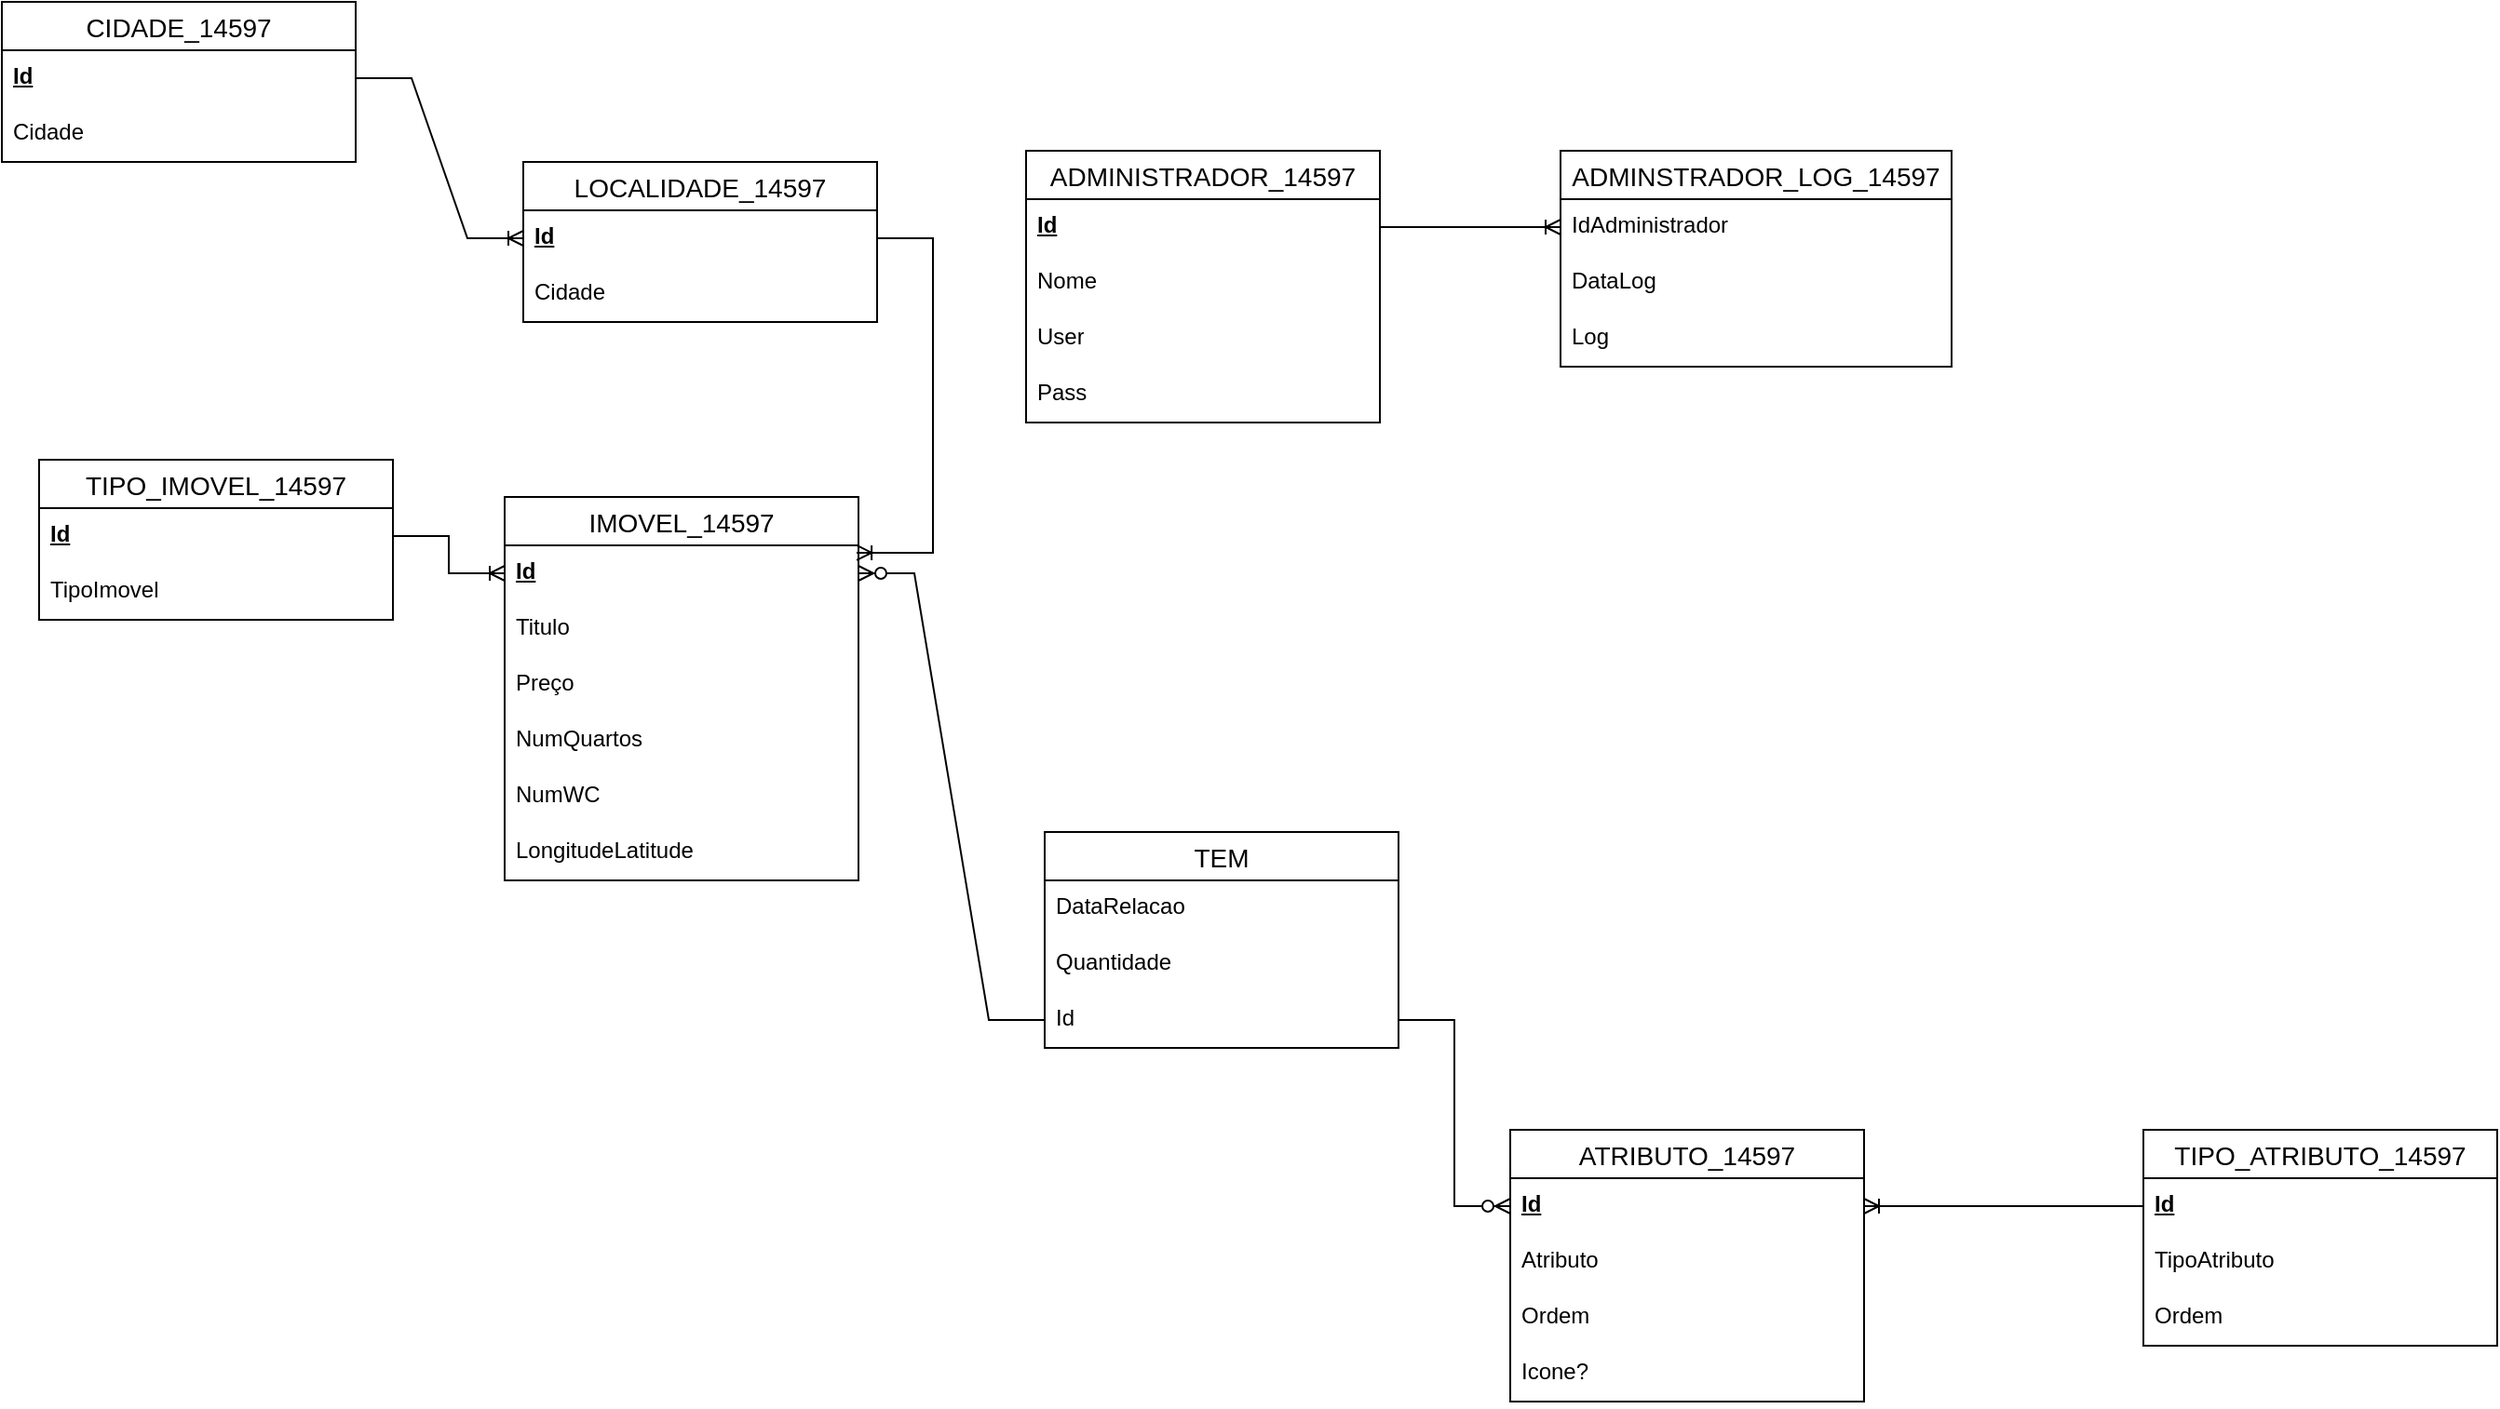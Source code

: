 <mxfile version="24.8.2">
  <diagram name="Página-1" id="MArlpE0CA9Tf1KEt9MGO">
    <mxGraphModel dx="2021" dy="750" grid="1" gridSize="10" guides="1" tooltips="1" connect="1" arrows="1" fold="1" page="1" pageScale="1" pageWidth="827" pageHeight="1169" math="0" shadow="0">
      <root>
        <mxCell id="0" />
        <mxCell id="1" parent="0" />
        <mxCell id="vB9ZVhr9i__QhYuhh4iK-1" value="ADMINISTRADOR_14597" style="swimlane;fontStyle=0;childLayout=stackLayout;horizontal=1;startSize=26;horizontalStack=0;resizeParent=1;resizeParentMax=0;resizeLast=0;collapsible=1;marginBottom=0;align=center;fontSize=14;" vertex="1" parent="1">
          <mxGeometry x="330" y="204" width="190" height="146" as="geometry" />
        </mxCell>
        <mxCell id="vB9ZVhr9i__QhYuhh4iK-2" value="&lt;b&gt;&lt;u&gt;Id&lt;/u&gt;&lt;/b&gt;" style="text;strokeColor=none;fillColor=none;spacingLeft=4;spacingRight=4;overflow=hidden;rotatable=0;points=[[0,0.5],[1,0.5]];portConstraint=eastwest;fontSize=12;whiteSpace=wrap;html=1;" vertex="1" parent="vB9ZVhr9i__QhYuhh4iK-1">
          <mxGeometry y="26" width="190" height="30" as="geometry" />
        </mxCell>
        <mxCell id="vB9ZVhr9i__QhYuhh4iK-3" value="Nome" style="text;strokeColor=none;fillColor=none;spacingLeft=4;spacingRight=4;overflow=hidden;rotatable=0;points=[[0,0.5],[1,0.5]];portConstraint=eastwest;fontSize=12;whiteSpace=wrap;html=1;" vertex="1" parent="vB9ZVhr9i__QhYuhh4iK-1">
          <mxGeometry y="56" width="190" height="30" as="geometry" />
        </mxCell>
        <mxCell id="vB9ZVhr9i__QhYuhh4iK-9" value="User" style="text;strokeColor=none;fillColor=none;spacingLeft=4;spacingRight=4;overflow=hidden;rotatable=0;points=[[0,0.5],[1,0.5]];portConstraint=eastwest;fontSize=12;whiteSpace=wrap;html=1;" vertex="1" parent="vB9ZVhr9i__QhYuhh4iK-1">
          <mxGeometry y="86" width="190" height="30" as="geometry" />
        </mxCell>
        <mxCell id="vB9ZVhr9i__QhYuhh4iK-4" value="Pass" style="text;strokeColor=none;fillColor=none;spacingLeft=4;spacingRight=4;overflow=hidden;rotatable=0;points=[[0,0.5],[1,0.5]];portConstraint=eastwest;fontSize=12;whiteSpace=wrap;html=1;" vertex="1" parent="vB9ZVhr9i__QhYuhh4iK-1">
          <mxGeometry y="116" width="190" height="30" as="geometry" />
        </mxCell>
        <mxCell id="vB9ZVhr9i__QhYuhh4iK-5" value="ADMINSTRADOR_LOG_14597" style="swimlane;fontStyle=0;childLayout=stackLayout;horizontal=1;startSize=26;horizontalStack=0;resizeParent=1;resizeParentMax=0;resizeLast=0;collapsible=1;marginBottom=0;align=center;fontSize=14;" vertex="1" parent="1">
          <mxGeometry x="617" y="204" width="210" height="116" as="geometry" />
        </mxCell>
        <mxCell id="vB9ZVhr9i__QhYuhh4iK-6" value="IdAdministrador" style="text;strokeColor=none;fillColor=none;spacingLeft=4;spacingRight=4;overflow=hidden;rotatable=0;points=[[0,0.5],[1,0.5]];portConstraint=eastwest;fontSize=12;whiteSpace=wrap;html=1;" vertex="1" parent="vB9ZVhr9i__QhYuhh4iK-5">
          <mxGeometry y="26" width="210" height="30" as="geometry" />
        </mxCell>
        <mxCell id="vB9ZVhr9i__QhYuhh4iK-7" value="DataLog" style="text;strokeColor=none;fillColor=none;spacingLeft=4;spacingRight=4;overflow=hidden;rotatable=0;points=[[0,0.5],[1,0.5]];portConstraint=eastwest;fontSize=12;whiteSpace=wrap;html=1;" vertex="1" parent="vB9ZVhr9i__QhYuhh4iK-5">
          <mxGeometry y="56" width="210" height="30" as="geometry" />
        </mxCell>
        <mxCell id="vB9ZVhr9i__QhYuhh4iK-8" value="Log" style="text;strokeColor=none;fillColor=none;spacingLeft=4;spacingRight=4;overflow=hidden;rotatable=0;points=[[0,0.5],[1,0.5]];portConstraint=eastwest;fontSize=12;whiteSpace=wrap;html=1;" vertex="1" parent="vB9ZVhr9i__QhYuhh4iK-5">
          <mxGeometry y="86" width="210" height="30" as="geometry" />
        </mxCell>
        <mxCell id="vB9ZVhr9i__QhYuhh4iK-10" value="TIPO_IMOVEL_14597" style="swimlane;fontStyle=0;childLayout=stackLayout;horizontal=1;startSize=26;horizontalStack=0;resizeParent=1;resizeParentMax=0;resizeLast=0;collapsible=1;marginBottom=0;align=center;fontSize=14;" vertex="1" parent="1">
          <mxGeometry x="-200" y="370" width="190" height="86" as="geometry" />
        </mxCell>
        <mxCell id="vB9ZVhr9i__QhYuhh4iK-11" value="&lt;b&gt;&lt;u&gt;Id&lt;/u&gt;&lt;/b&gt;" style="text;strokeColor=none;fillColor=none;spacingLeft=4;spacingRight=4;overflow=hidden;rotatable=0;points=[[0,0.5],[1,0.5]];portConstraint=eastwest;fontSize=12;whiteSpace=wrap;html=1;" vertex="1" parent="vB9ZVhr9i__QhYuhh4iK-10">
          <mxGeometry y="26" width="190" height="30" as="geometry" />
        </mxCell>
        <mxCell id="vB9ZVhr9i__QhYuhh4iK-12" value="TipoImovel" style="text;strokeColor=none;fillColor=none;spacingLeft=4;spacingRight=4;overflow=hidden;rotatable=0;points=[[0,0.5],[1,0.5]];portConstraint=eastwest;fontSize=12;whiteSpace=wrap;html=1;" vertex="1" parent="vB9ZVhr9i__QhYuhh4iK-10">
          <mxGeometry y="56" width="190" height="30" as="geometry" />
        </mxCell>
        <mxCell id="vB9ZVhr9i__QhYuhh4iK-15" value="IMOVEL_14597" style="swimlane;fontStyle=0;childLayout=stackLayout;horizontal=1;startSize=26;horizontalStack=0;resizeParent=1;resizeParentMax=0;resizeLast=0;collapsible=1;marginBottom=0;align=center;fontSize=14;" vertex="1" parent="1">
          <mxGeometry x="50" y="390" width="190" height="206" as="geometry" />
        </mxCell>
        <mxCell id="vB9ZVhr9i__QhYuhh4iK-16" value="&lt;b&gt;&lt;u&gt;Id&lt;/u&gt;&lt;/b&gt;" style="text;strokeColor=none;fillColor=none;spacingLeft=4;spacingRight=4;overflow=hidden;rotatable=0;points=[[0,0.5],[1,0.5]];portConstraint=eastwest;fontSize=12;whiteSpace=wrap;html=1;" vertex="1" parent="vB9ZVhr9i__QhYuhh4iK-15">
          <mxGeometry y="26" width="190" height="30" as="geometry" />
        </mxCell>
        <mxCell id="vB9ZVhr9i__QhYuhh4iK-17" value="Titulo" style="text;strokeColor=none;fillColor=none;spacingLeft=4;spacingRight=4;overflow=hidden;rotatable=0;points=[[0,0.5],[1,0.5]];portConstraint=eastwest;fontSize=12;whiteSpace=wrap;html=1;" vertex="1" parent="vB9ZVhr9i__QhYuhh4iK-15">
          <mxGeometry y="56" width="190" height="30" as="geometry" />
        </mxCell>
        <mxCell id="vB9ZVhr9i__QhYuhh4iK-18" value="Preço" style="text;strokeColor=none;fillColor=none;spacingLeft=4;spacingRight=4;overflow=hidden;rotatable=0;points=[[0,0.5],[1,0.5]];portConstraint=eastwest;fontSize=12;whiteSpace=wrap;html=1;" vertex="1" parent="vB9ZVhr9i__QhYuhh4iK-15">
          <mxGeometry y="86" width="190" height="30" as="geometry" />
        </mxCell>
        <mxCell id="vB9ZVhr9i__QhYuhh4iK-20" value="NumQuartos" style="text;strokeColor=none;fillColor=none;spacingLeft=4;spacingRight=4;overflow=hidden;rotatable=0;points=[[0,0.5],[1,0.5]];portConstraint=eastwest;fontSize=12;whiteSpace=wrap;html=1;" vertex="1" parent="vB9ZVhr9i__QhYuhh4iK-15">
          <mxGeometry y="116" width="190" height="30" as="geometry" />
        </mxCell>
        <mxCell id="vB9ZVhr9i__QhYuhh4iK-21" value="NumWC" style="text;strokeColor=none;fillColor=none;spacingLeft=4;spacingRight=4;overflow=hidden;rotatable=0;points=[[0,0.5],[1,0.5]];portConstraint=eastwest;fontSize=12;whiteSpace=wrap;html=1;" vertex="1" parent="vB9ZVhr9i__QhYuhh4iK-15">
          <mxGeometry y="146" width="190" height="30" as="geometry" />
        </mxCell>
        <mxCell id="vB9ZVhr9i__QhYuhh4iK-19" value="LongitudeLatitude" style="text;strokeColor=none;fillColor=none;spacingLeft=4;spacingRight=4;overflow=hidden;rotatable=0;points=[[0,0.5],[1,0.5]];portConstraint=eastwest;fontSize=12;whiteSpace=wrap;html=1;" vertex="1" parent="vB9ZVhr9i__QhYuhh4iK-15">
          <mxGeometry y="176" width="190" height="30" as="geometry" />
        </mxCell>
        <mxCell id="vB9ZVhr9i__QhYuhh4iK-22" value="TEM" style="swimlane;fontStyle=0;childLayout=stackLayout;horizontal=1;startSize=26;horizontalStack=0;resizeParent=1;resizeParentMax=0;resizeLast=0;collapsible=1;marginBottom=0;align=center;fontSize=14;" vertex="1" parent="1">
          <mxGeometry x="340" y="570" width="190" height="116" as="geometry" />
        </mxCell>
        <mxCell id="vB9ZVhr9i__QhYuhh4iK-23" value="DataRelacao" style="text;strokeColor=none;fillColor=none;spacingLeft=4;spacingRight=4;overflow=hidden;rotatable=0;points=[[0,0.5],[1,0.5]];portConstraint=eastwest;fontSize=12;whiteSpace=wrap;html=1;" vertex="1" parent="vB9ZVhr9i__QhYuhh4iK-22">
          <mxGeometry y="26" width="190" height="30" as="geometry" />
        </mxCell>
        <mxCell id="vB9ZVhr9i__QhYuhh4iK-45" value="Quantidade" style="text;strokeColor=none;fillColor=none;spacingLeft=4;spacingRight=4;overflow=hidden;rotatable=0;points=[[0,0.5],[1,0.5]];portConstraint=eastwest;fontSize=12;whiteSpace=wrap;html=1;" vertex="1" parent="vB9ZVhr9i__QhYuhh4iK-22">
          <mxGeometry y="56" width="190" height="30" as="geometry" />
        </mxCell>
        <mxCell id="vB9ZVhr9i__QhYuhh4iK-24" value="Id" style="text;strokeColor=none;fillColor=none;spacingLeft=4;spacingRight=4;overflow=hidden;rotatable=0;points=[[0,0.5],[1,0.5]];portConstraint=eastwest;fontSize=12;whiteSpace=wrap;html=1;" vertex="1" parent="vB9ZVhr9i__QhYuhh4iK-22">
          <mxGeometry y="86" width="190" height="30" as="geometry" />
        </mxCell>
        <mxCell id="vB9ZVhr9i__QhYuhh4iK-25" value="TIPO_ATRIBUTO_14597" style="swimlane;fontStyle=0;childLayout=stackLayout;horizontal=1;startSize=26;horizontalStack=0;resizeParent=1;resizeParentMax=0;resizeLast=0;collapsible=1;marginBottom=0;align=center;fontSize=14;" vertex="1" parent="1">
          <mxGeometry x="930" y="730" width="190" height="116" as="geometry" />
        </mxCell>
        <mxCell id="vB9ZVhr9i__QhYuhh4iK-26" value="&lt;b&gt;&lt;u&gt;Id&lt;/u&gt;&lt;/b&gt;" style="text;strokeColor=none;fillColor=none;spacingLeft=4;spacingRight=4;overflow=hidden;rotatable=0;points=[[0,0.5],[1,0.5]];portConstraint=eastwest;fontSize=12;whiteSpace=wrap;html=1;" vertex="1" parent="vB9ZVhr9i__QhYuhh4iK-25">
          <mxGeometry y="26" width="190" height="30" as="geometry" />
        </mxCell>
        <mxCell id="vB9ZVhr9i__QhYuhh4iK-27" value="TipoAtributo" style="text;strokeColor=none;fillColor=none;spacingLeft=4;spacingRight=4;overflow=hidden;rotatable=0;points=[[0,0.5],[1,0.5]];portConstraint=eastwest;fontSize=12;whiteSpace=wrap;html=1;" vertex="1" parent="vB9ZVhr9i__QhYuhh4iK-25">
          <mxGeometry y="56" width="190" height="30" as="geometry" />
        </mxCell>
        <mxCell id="vB9ZVhr9i__QhYuhh4iK-28" value="Ordem" style="text;strokeColor=none;fillColor=none;spacingLeft=4;spacingRight=4;overflow=hidden;rotatable=0;points=[[0,0.5],[1,0.5]];portConstraint=eastwest;fontSize=12;whiteSpace=wrap;html=1;" vertex="1" parent="vB9ZVhr9i__QhYuhh4iK-25">
          <mxGeometry y="86" width="190" height="30" as="geometry" />
        </mxCell>
        <mxCell id="vB9ZVhr9i__QhYuhh4iK-32" value="ATRIBUTO_14597" style="swimlane;fontStyle=0;childLayout=stackLayout;horizontal=1;startSize=26;horizontalStack=0;resizeParent=1;resizeParentMax=0;resizeLast=0;collapsible=1;marginBottom=0;align=center;fontSize=14;" vertex="1" parent="1">
          <mxGeometry x="590" y="730" width="190" height="146" as="geometry" />
        </mxCell>
        <mxCell id="vB9ZVhr9i__QhYuhh4iK-33" value="&lt;b&gt;&lt;u&gt;Id&lt;/u&gt;&lt;/b&gt;" style="text;strokeColor=none;fillColor=none;spacingLeft=4;spacingRight=4;overflow=hidden;rotatable=0;points=[[0,0.5],[1,0.5]];portConstraint=eastwest;fontSize=12;whiteSpace=wrap;html=1;" vertex="1" parent="vB9ZVhr9i__QhYuhh4iK-32">
          <mxGeometry y="26" width="190" height="30" as="geometry" />
        </mxCell>
        <mxCell id="vB9ZVhr9i__QhYuhh4iK-34" value="Atributo" style="text;strokeColor=none;fillColor=none;spacingLeft=4;spacingRight=4;overflow=hidden;rotatable=0;points=[[0,0.5],[1,0.5]];portConstraint=eastwest;fontSize=12;whiteSpace=wrap;html=1;" vertex="1" parent="vB9ZVhr9i__QhYuhh4iK-32">
          <mxGeometry y="56" width="190" height="30" as="geometry" />
        </mxCell>
        <mxCell id="vB9ZVhr9i__QhYuhh4iK-35" value="Ordem" style="text;strokeColor=none;fillColor=none;spacingLeft=4;spacingRight=4;overflow=hidden;rotatable=0;points=[[0,0.5],[1,0.5]];portConstraint=eastwest;fontSize=12;whiteSpace=wrap;html=1;" vertex="1" parent="vB9ZVhr9i__QhYuhh4iK-32">
          <mxGeometry y="86" width="190" height="30" as="geometry" />
        </mxCell>
        <mxCell id="vB9ZVhr9i__QhYuhh4iK-36" value="Icone?" style="text;strokeColor=none;fillColor=none;spacingLeft=4;spacingRight=4;overflow=hidden;rotatable=0;points=[[0,0.5],[1,0.5]];portConstraint=eastwest;fontSize=12;whiteSpace=wrap;html=1;" vertex="1" parent="vB9ZVhr9i__QhYuhh4iK-32">
          <mxGeometry y="116" width="190" height="30" as="geometry" />
        </mxCell>
        <mxCell id="vB9ZVhr9i__QhYuhh4iK-37" value="CIDADE_14597" style="swimlane;fontStyle=0;childLayout=stackLayout;horizontal=1;startSize=26;horizontalStack=0;resizeParent=1;resizeParentMax=0;resizeLast=0;collapsible=1;marginBottom=0;align=center;fontSize=14;" vertex="1" parent="1">
          <mxGeometry x="-220" y="124" width="190" height="86" as="geometry" />
        </mxCell>
        <mxCell id="vB9ZVhr9i__QhYuhh4iK-38" value="&lt;b&gt;&lt;u&gt;Id&lt;/u&gt;&lt;/b&gt;" style="text;strokeColor=none;fillColor=none;spacingLeft=4;spacingRight=4;overflow=hidden;rotatable=0;points=[[0,0.5],[1,0.5]];portConstraint=eastwest;fontSize=12;whiteSpace=wrap;html=1;" vertex="1" parent="vB9ZVhr9i__QhYuhh4iK-37">
          <mxGeometry y="26" width="190" height="30" as="geometry" />
        </mxCell>
        <mxCell id="vB9ZVhr9i__QhYuhh4iK-39" value="Cidade" style="text;strokeColor=none;fillColor=none;spacingLeft=4;spacingRight=4;overflow=hidden;rotatable=0;points=[[0,0.5],[1,0.5]];portConstraint=eastwest;fontSize=12;whiteSpace=wrap;html=1;" vertex="1" parent="vB9ZVhr9i__QhYuhh4iK-37">
          <mxGeometry y="56" width="190" height="30" as="geometry" />
        </mxCell>
        <mxCell id="vB9ZVhr9i__QhYuhh4iK-40" value="LOCALIDADE_14597" style="swimlane;fontStyle=0;childLayout=stackLayout;horizontal=1;startSize=26;horizontalStack=0;resizeParent=1;resizeParentMax=0;resizeLast=0;collapsible=1;marginBottom=0;align=center;fontSize=14;" vertex="1" parent="1">
          <mxGeometry x="60" y="210" width="190" height="86" as="geometry" />
        </mxCell>
        <mxCell id="vB9ZVhr9i__QhYuhh4iK-41" value="&lt;b&gt;&lt;u&gt;Id&lt;/u&gt;&lt;/b&gt;" style="text;strokeColor=none;fillColor=none;spacingLeft=4;spacingRight=4;overflow=hidden;rotatable=0;points=[[0,0.5],[1,0.5]];portConstraint=eastwest;fontSize=12;whiteSpace=wrap;html=1;" vertex="1" parent="vB9ZVhr9i__QhYuhh4iK-40">
          <mxGeometry y="26" width="190" height="30" as="geometry" />
        </mxCell>
        <mxCell id="vB9ZVhr9i__QhYuhh4iK-42" value="Cidade" style="text;strokeColor=none;fillColor=none;spacingLeft=4;spacingRight=4;overflow=hidden;rotatable=0;points=[[0,0.5],[1,0.5]];portConstraint=eastwest;fontSize=12;whiteSpace=wrap;html=1;" vertex="1" parent="vB9ZVhr9i__QhYuhh4iK-40">
          <mxGeometry y="56" width="190" height="30" as="geometry" />
        </mxCell>
        <mxCell id="vB9ZVhr9i__QhYuhh4iK-43" value="" style="edgeStyle=entityRelationEdgeStyle;fontSize=12;html=1;endArrow=ERoneToMany;startArrow=none;rounded=0;startFill=0;" edge="1" parent="1" source="vB9ZVhr9i__QhYuhh4iK-2" target="vB9ZVhr9i__QhYuhh4iK-6">
          <mxGeometry width="100" height="100" relative="1" as="geometry">
            <mxPoint x="360" y="240" as="sourcePoint" />
            <mxPoint x="460" y="140" as="targetPoint" />
          </mxGeometry>
        </mxCell>
        <mxCell id="vB9ZVhr9i__QhYuhh4iK-44" value="" style="edgeStyle=entityRelationEdgeStyle;fontSize=12;html=1;endArrow=ERoneToMany;startArrow=none;rounded=0;startFill=0;" edge="1" parent="1" source="vB9ZVhr9i__QhYuhh4iK-11" target="vB9ZVhr9i__QhYuhh4iK-16">
          <mxGeometry width="100" height="100" relative="1" as="geometry">
            <mxPoint x="-20" y="280" as="sourcePoint" />
            <mxPoint x="30" y="436" as="targetPoint" />
          </mxGeometry>
        </mxCell>
        <mxCell id="vB9ZVhr9i__QhYuhh4iK-46" value="" style="edgeStyle=entityRelationEdgeStyle;fontSize=12;html=1;endArrow=ERzeroToMany;endFill=1;startArrow=none;rounded=0;startFill=0;exitX=0;exitY=0.5;exitDx=0;exitDy=0;" edge="1" parent="1" source="vB9ZVhr9i__QhYuhh4iK-24" target="vB9ZVhr9i__QhYuhh4iK-16">
          <mxGeometry width="100" height="100" relative="1" as="geometry">
            <mxPoint x="250" y="460" as="sourcePoint" />
            <mxPoint x="370" y="630" as="targetPoint" />
            <Array as="points">
              <mxPoint x="280" y="500" />
            </Array>
          </mxGeometry>
        </mxCell>
        <mxCell id="vB9ZVhr9i__QhYuhh4iK-47" value="" style="edgeStyle=entityRelationEdgeStyle;fontSize=12;html=1;endArrow=ERzeroToMany;endFill=1;startArrow=none;rounded=0;startFill=0;entryX=0;entryY=0.5;entryDx=0;entryDy=0;" edge="1" parent="1" source="vB9ZVhr9i__QhYuhh4iK-24" target="vB9ZVhr9i__QhYuhh4iK-33">
          <mxGeometry width="100" height="100" relative="1" as="geometry">
            <mxPoint x="730" y="620" as="sourcePoint" />
            <mxPoint x="630" y="380" as="targetPoint" />
            <Array as="points">
              <mxPoint x="670" y="449" />
            </Array>
          </mxGeometry>
        </mxCell>
        <mxCell id="vB9ZVhr9i__QhYuhh4iK-49" value="" style="edgeStyle=entityRelationEdgeStyle;fontSize=12;html=1;endArrow=ERoneToMany;startArrow=none;rounded=0;startFill=0;entryX=1;entryY=0.5;entryDx=0;entryDy=0;" edge="1" parent="1" source="vB9ZVhr9i__QhYuhh4iK-26" target="vB9ZVhr9i__QhYuhh4iK-33">
          <mxGeometry width="100" height="100" relative="1" as="geometry">
            <mxPoint x="550" y="630" as="sourcePoint" />
            <mxPoint x="650" y="530" as="targetPoint" />
          </mxGeometry>
        </mxCell>
        <mxCell id="vB9ZVhr9i__QhYuhh4iK-51" value="" style="edgeStyle=entityRelationEdgeStyle;fontSize=12;html=1;endArrow=ERoneToMany;startArrow=none;rounded=0;startFill=0;entryX=0.995;entryY=0.133;entryDx=0;entryDy=0;entryPerimeter=0;" edge="1" parent="1" source="vB9ZVhr9i__QhYuhh4iK-41" target="vB9ZVhr9i__QhYuhh4iK-16">
          <mxGeometry width="100" height="100" relative="1" as="geometry">
            <mxPoint x="90" y="320" as="sourcePoint" />
            <mxPoint x="290" y="419" as="targetPoint" />
          </mxGeometry>
        </mxCell>
        <mxCell id="vB9ZVhr9i__QhYuhh4iK-52" value="" style="edgeStyle=entityRelationEdgeStyle;fontSize=12;html=1;endArrow=ERoneToMany;startArrow=none;rounded=0;startFill=0;" edge="1" parent="1" source="vB9ZVhr9i__QhYuhh4iK-38" target="vB9ZVhr9i__QhYuhh4iK-41">
          <mxGeometry width="100" height="100" relative="1" as="geometry">
            <mxPoint x="220" y="330" as="sourcePoint" />
            <mxPoint x="320" y="230" as="targetPoint" />
          </mxGeometry>
        </mxCell>
      </root>
    </mxGraphModel>
  </diagram>
</mxfile>
